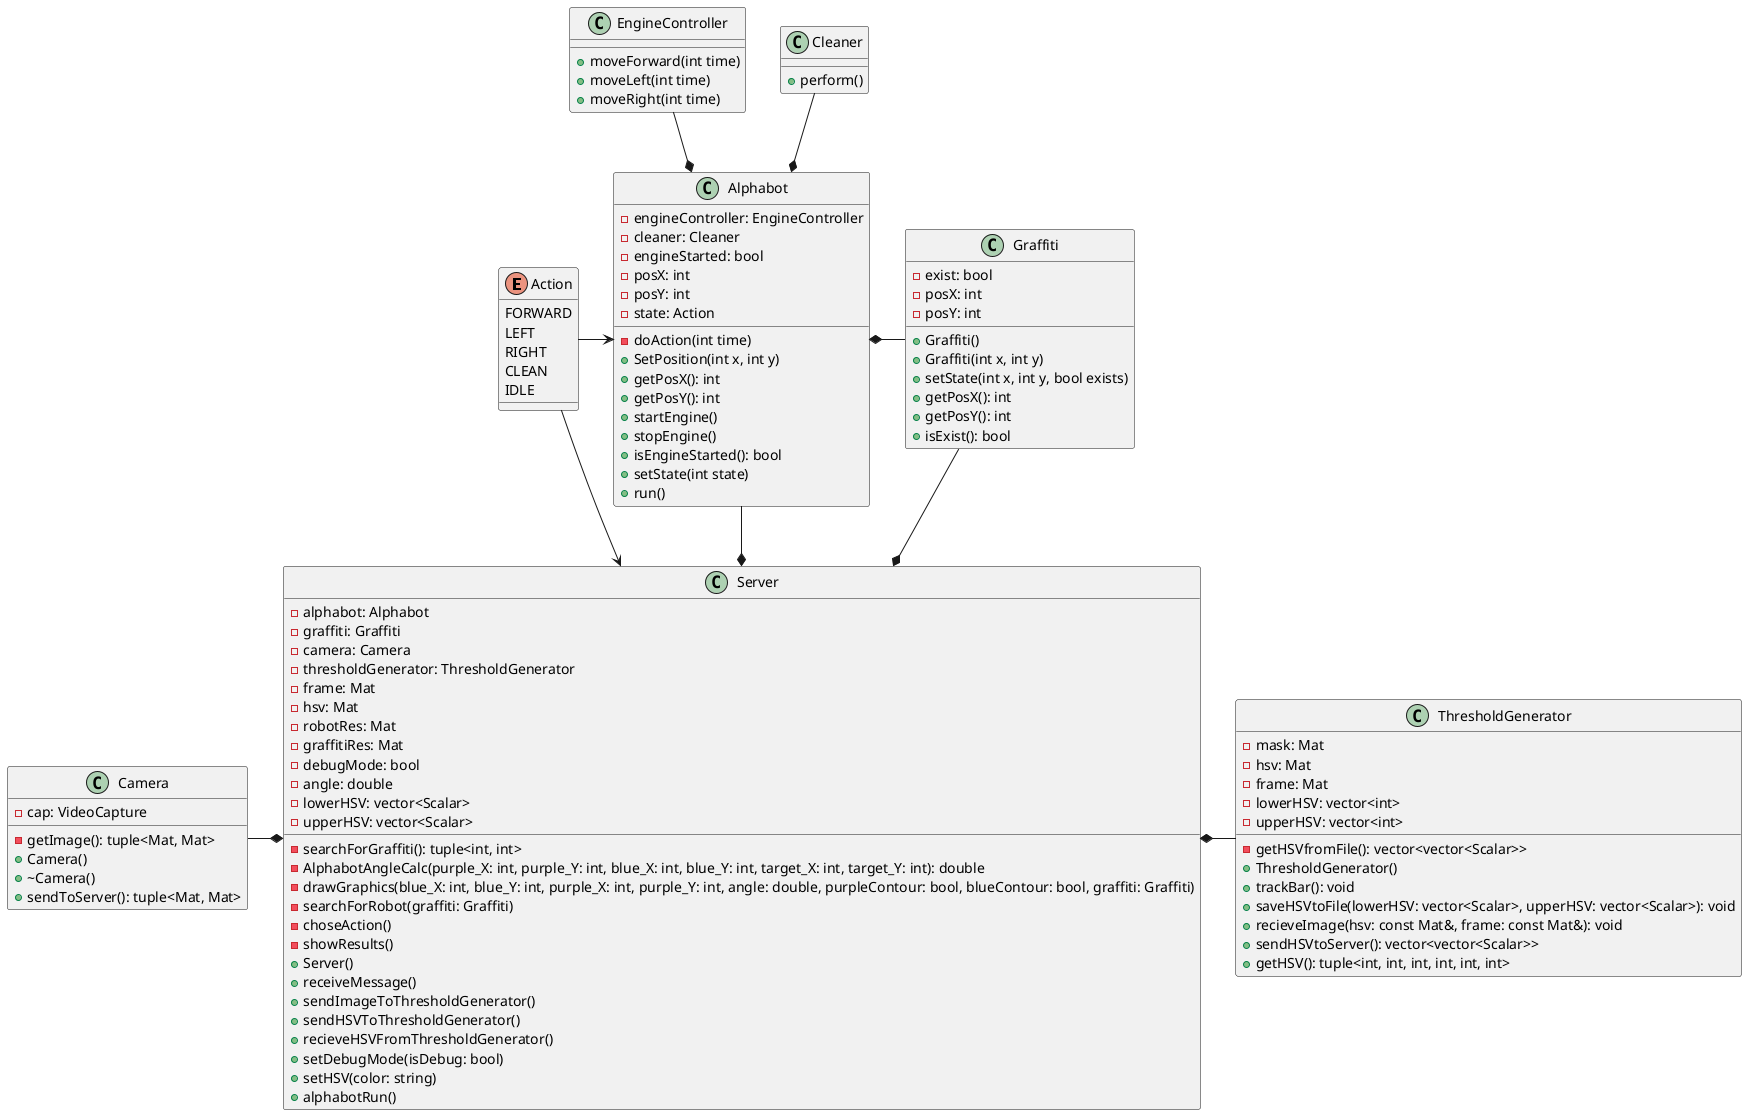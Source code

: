 @startuml Alphabot

enum Action {
    FORWARD
    LEFT
    RIGHT
    CLEAN
    IDLE
}

class EngineController {
    + moveForward(int time)
    + moveLeft(int time)
    + moveRight(int time)
}

class Cleaner {
    + perform()
}

class Camera {
    - cap: VideoCapture
    - getImage(): tuple<Mat, Mat>
    + Camera()
    + ~Camera()
    + sendToServer(): tuple<Mat, Mat>
}

class Graffiti {
    - exist: bool
    - posX: int
    - posY: int
    + Graffiti()
    + Graffiti(int x, int y)
    + setState(int x, int y, bool exists)
    + getPosX(): int
    + getPosY(): int
    + isExist(): bool
}

class Alphabot {
    - engineController: EngineController
    - cleaner: Cleaner
    - engineStarted: bool
    - posX: int
    - posY: int
    - state: Action
    - doAction(int time)
    + SetPosition(int x, int y)
    + getPosX(): int
    + getPosY(): int
    + startEngine()
    + stopEngine()
    + isEngineStarted(): bool
    + setState(int state)
    + run()
}

class ThresholdGenerator {
    - mask: Mat
    - hsv: Mat
    - frame: Mat
    - lowerHSV: vector<int>
    - upperHSV: vector<int>
    - getHSVfromFile(): vector<vector<Scalar>>
    + ThresholdGenerator()
    + trackBar(): void
    + saveHSVtoFile(lowerHSV: vector<Scalar>, upperHSV: vector<Scalar>): void
    + recieveImage(hsv: const Mat&, frame: const Mat&): void
    + sendHSVtoServer(): vector<vector<Scalar>>
    + getHSV(): tuple<int, int, int, int, int, int>
}

class Server {
- alphabot: Alphabot
- graffiti: Graffiti
- camera: Camera
- thresholdGenerator: ThresholdGenerator
- frame: Mat
- hsv: Mat
- robotRes: Mat
- graffitiRes: Mat
- debugMode: bool
- angle: double
- lowerHSV: vector<Scalar>
- upperHSV: vector<Scalar>
- searchForGraffiti(): tuple<int, int>
- AlphabotAngleCalc(purple_X: int, purple_Y: int, blue_X: int, blue_Y: int, target_X: int, target_Y: int): double
- drawGraphics(blue_X: int, blue_Y: int, purple_X: int, purple_Y: int, angle: double, purpleContour: bool, blueContour: bool, graffiti: Graffiti)
- searchForRobot(graffiti: Graffiti)
- choseAction()
- showResults()
+ Server()
+ receiveMessage()
+ sendImageToThresholdGenerator()
+ sendHSVToThresholdGenerator()
+ recieveHSVFromThresholdGenerator()
+ setDebugMode(isDebug: bool)
+ setHSV(color: string)
+ alphabotRun()
}

EngineController --* Alphabot
Cleaner --* Alphabot
Alphabot *- Graffiti
Action -> Alphabot
Action --> Server
Graffiti --* Server
Server *- ThresholdGenerator
Camera -* Server
Alphabot --* Server
@enduml